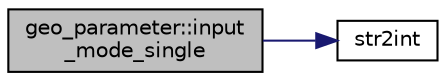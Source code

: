 digraph "geo_parameter::input_mode_single"
{
  edge [fontname="Helvetica",fontsize="10",labelfontname="Helvetica",labelfontsize="10"];
  node [fontname="Helvetica",fontsize="10",shape=record];
  rankdir="LR";
  Node184 [label="geo_parameter::input\l_mode_single",height=0.2,width=0.4,color="black", fillcolor="grey75", style="filled", fontcolor="black"];
  Node184 -> Node185 [color="midnightblue",fontsize="10",style="solid",fontname="Helvetica"];
  Node185 [label="str2int",height=0.2,width=0.4,color="black", fillcolor="white", style="filled",URL="$da/da9/galois__global_8_c.html#a76b57edec765358b6106c8ba03da8f03"];
}
